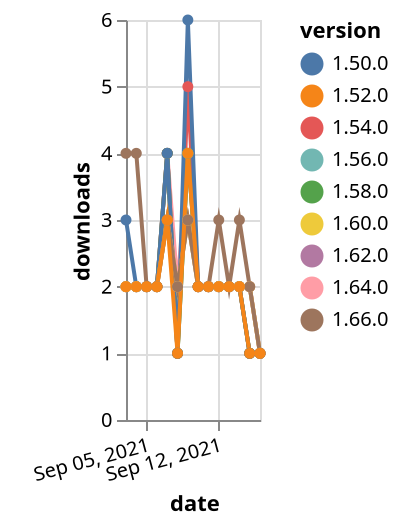 {"$schema": "https://vega.github.io/schema/vega-lite/v5.json", "description": "A simple bar chart with embedded data.", "data": {"values": [{"date": "2021-09-03", "total": 2176, "delta": 2, "version": "1.56.0"}, {"date": "2021-09-04", "total": 2178, "delta": 2, "version": "1.56.0"}, {"date": "2021-09-05", "total": 2180, "delta": 2, "version": "1.56.0"}, {"date": "2021-09-06", "total": 2182, "delta": 2, "version": "1.56.0"}, {"date": "2021-09-07", "total": 2186, "delta": 4, "version": "1.56.0"}, {"date": "2021-09-08", "total": 2187, "delta": 1, "version": "1.56.0"}, {"date": "2021-09-09", "total": 2191, "delta": 4, "version": "1.56.0"}, {"date": "2021-09-10", "total": 2193, "delta": 2, "version": "1.56.0"}, {"date": "2021-09-11", "total": 2195, "delta": 2, "version": "1.56.0"}, {"date": "2021-09-12", "total": 2197, "delta": 2, "version": "1.56.0"}, {"date": "2021-09-13", "total": 2199, "delta": 2, "version": "1.56.0"}, {"date": "2021-09-14", "total": 2201, "delta": 2, "version": "1.56.0"}, {"date": "2021-09-15", "total": 2202, "delta": 1, "version": "1.56.0"}, {"date": "2021-09-16", "total": 2203, "delta": 1, "version": "1.56.0"}, {"date": "2021-09-03", "total": 695, "delta": 2, "version": "1.64.0"}, {"date": "2021-09-04", "total": 697, "delta": 2, "version": "1.64.0"}, {"date": "2021-09-05", "total": 699, "delta": 2, "version": "1.64.0"}, {"date": "2021-09-06", "total": 701, "delta": 2, "version": "1.64.0"}, {"date": "2021-09-07", "total": 705, "delta": 4, "version": "1.64.0"}, {"date": "2021-09-08", "total": 707, "delta": 2, "version": "1.64.0"}, {"date": "2021-09-09", "total": 711, "delta": 4, "version": "1.64.0"}, {"date": "2021-09-10", "total": 713, "delta": 2, "version": "1.64.0"}, {"date": "2021-09-11", "total": 715, "delta": 2, "version": "1.64.0"}, {"date": "2021-09-12", "total": 717, "delta": 2, "version": "1.64.0"}, {"date": "2021-09-13", "total": 719, "delta": 2, "version": "1.64.0"}, {"date": "2021-09-14", "total": 721, "delta": 2, "version": "1.64.0"}, {"date": "2021-09-15", "total": 723, "delta": 2, "version": "1.64.0"}, {"date": "2021-09-16", "total": 724, "delta": 1, "version": "1.64.0"}, {"date": "2021-09-03", "total": 2416, "delta": 2, "version": "1.54.0"}, {"date": "2021-09-04", "total": 2418, "delta": 2, "version": "1.54.0"}, {"date": "2021-09-05", "total": 2420, "delta": 2, "version": "1.54.0"}, {"date": "2021-09-06", "total": 2422, "delta": 2, "version": "1.54.0"}, {"date": "2021-09-07", "total": 2426, "delta": 4, "version": "1.54.0"}, {"date": "2021-09-08", "total": 2427, "delta": 1, "version": "1.54.0"}, {"date": "2021-09-09", "total": 2432, "delta": 5, "version": "1.54.0"}, {"date": "2021-09-10", "total": 2434, "delta": 2, "version": "1.54.0"}, {"date": "2021-09-11", "total": 2436, "delta": 2, "version": "1.54.0"}, {"date": "2021-09-12", "total": 2438, "delta": 2, "version": "1.54.0"}, {"date": "2021-09-13", "total": 2440, "delta": 2, "version": "1.54.0"}, {"date": "2021-09-14", "total": 2442, "delta": 2, "version": "1.54.0"}, {"date": "2021-09-15", "total": 2443, "delta": 1, "version": "1.54.0"}, {"date": "2021-09-16", "total": 2444, "delta": 1, "version": "1.54.0"}, {"date": "2021-09-03", "total": 1921, "delta": 2, "version": "1.58.0"}, {"date": "2021-09-04", "total": 1923, "delta": 2, "version": "1.58.0"}, {"date": "2021-09-05", "total": 1925, "delta": 2, "version": "1.58.0"}, {"date": "2021-09-06", "total": 1927, "delta": 2, "version": "1.58.0"}, {"date": "2021-09-07", "total": 1931, "delta": 4, "version": "1.58.0"}, {"date": "2021-09-08", "total": 1932, "delta": 1, "version": "1.58.0"}, {"date": "2021-09-09", "total": 1936, "delta": 4, "version": "1.58.0"}, {"date": "2021-09-10", "total": 1938, "delta": 2, "version": "1.58.0"}, {"date": "2021-09-11", "total": 1940, "delta": 2, "version": "1.58.0"}, {"date": "2021-09-12", "total": 1942, "delta": 2, "version": "1.58.0"}, {"date": "2021-09-13", "total": 1944, "delta": 2, "version": "1.58.0"}, {"date": "2021-09-14", "total": 1946, "delta": 2, "version": "1.58.0"}, {"date": "2021-09-15", "total": 1947, "delta": 1, "version": "1.58.0"}, {"date": "2021-09-16", "total": 1948, "delta": 1, "version": "1.58.0"}, {"date": "2021-09-03", "total": 3042, "delta": 3, "version": "1.50.0"}, {"date": "2021-09-04", "total": 3044, "delta": 2, "version": "1.50.0"}, {"date": "2021-09-05", "total": 3046, "delta": 2, "version": "1.50.0"}, {"date": "2021-09-06", "total": 3048, "delta": 2, "version": "1.50.0"}, {"date": "2021-09-07", "total": 3052, "delta": 4, "version": "1.50.0"}, {"date": "2021-09-08", "total": 3053, "delta": 1, "version": "1.50.0"}, {"date": "2021-09-09", "total": 3059, "delta": 6, "version": "1.50.0"}, {"date": "2021-09-10", "total": 3061, "delta": 2, "version": "1.50.0"}, {"date": "2021-09-11", "total": 3063, "delta": 2, "version": "1.50.0"}, {"date": "2021-09-12", "total": 3065, "delta": 2, "version": "1.50.0"}, {"date": "2021-09-13", "total": 3067, "delta": 2, "version": "1.50.0"}, {"date": "2021-09-14", "total": 3069, "delta": 2, "version": "1.50.0"}, {"date": "2021-09-15", "total": 3070, "delta": 1, "version": "1.50.0"}, {"date": "2021-09-16", "total": 3071, "delta": 1, "version": "1.50.0"}, {"date": "2021-09-03", "total": 996, "delta": 2, "version": "1.62.0"}, {"date": "2021-09-04", "total": 998, "delta": 2, "version": "1.62.0"}, {"date": "2021-09-05", "total": 1000, "delta": 2, "version": "1.62.0"}, {"date": "2021-09-06", "total": 1002, "delta": 2, "version": "1.62.0"}, {"date": "2021-09-07", "total": 1005, "delta": 3, "version": "1.62.0"}, {"date": "2021-09-08", "total": 1007, "delta": 2, "version": "1.62.0"}, {"date": "2021-09-09", "total": 1010, "delta": 3, "version": "1.62.0"}, {"date": "2021-09-10", "total": 1012, "delta": 2, "version": "1.62.0"}, {"date": "2021-09-11", "total": 1014, "delta": 2, "version": "1.62.0"}, {"date": "2021-09-12", "total": 1016, "delta": 2, "version": "1.62.0"}, {"date": "2021-09-13", "total": 1018, "delta": 2, "version": "1.62.0"}, {"date": "2021-09-14", "total": 1020, "delta": 2, "version": "1.62.0"}, {"date": "2021-09-15", "total": 1022, "delta": 2, "version": "1.62.0"}, {"date": "2021-09-16", "total": 1023, "delta": 1, "version": "1.62.0"}, {"date": "2021-09-03", "total": 1450, "delta": 2, "version": "1.60.0"}, {"date": "2021-09-04", "total": 1452, "delta": 2, "version": "1.60.0"}, {"date": "2021-09-05", "total": 1454, "delta": 2, "version": "1.60.0"}, {"date": "2021-09-06", "total": 1456, "delta": 2, "version": "1.60.0"}, {"date": "2021-09-07", "total": 1459, "delta": 3, "version": "1.60.0"}, {"date": "2021-09-08", "total": 1461, "delta": 2, "version": "1.60.0"}, {"date": "2021-09-09", "total": 1464, "delta": 3, "version": "1.60.0"}, {"date": "2021-09-10", "total": 1466, "delta": 2, "version": "1.60.0"}, {"date": "2021-09-11", "total": 1468, "delta": 2, "version": "1.60.0"}, {"date": "2021-09-12", "total": 1470, "delta": 2, "version": "1.60.0"}, {"date": "2021-09-13", "total": 1472, "delta": 2, "version": "1.60.0"}, {"date": "2021-09-14", "total": 1474, "delta": 2, "version": "1.60.0"}, {"date": "2021-09-15", "total": 1476, "delta": 2, "version": "1.60.0"}, {"date": "2021-09-16", "total": 1477, "delta": 1, "version": "1.60.0"}, {"date": "2021-09-03", "total": 229, "delta": 4, "version": "1.66.0"}, {"date": "2021-09-04", "total": 233, "delta": 4, "version": "1.66.0"}, {"date": "2021-09-05", "total": 235, "delta": 2, "version": "1.66.0"}, {"date": "2021-09-06", "total": 237, "delta": 2, "version": "1.66.0"}, {"date": "2021-09-07", "total": 240, "delta": 3, "version": "1.66.0"}, {"date": "2021-09-08", "total": 242, "delta": 2, "version": "1.66.0"}, {"date": "2021-09-09", "total": 245, "delta": 3, "version": "1.66.0"}, {"date": "2021-09-10", "total": 247, "delta": 2, "version": "1.66.0"}, {"date": "2021-09-11", "total": 249, "delta": 2, "version": "1.66.0"}, {"date": "2021-09-12", "total": 252, "delta": 3, "version": "1.66.0"}, {"date": "2021-09-13", "total": 254, "delta": 2, "version": "1.66.0"}, {"date": "2021-09-14", "total": 257, "delta": 3, "version": "1.66.0"}, {"date": "2021-09-15", "total": 259, "delta": 2, "version": "1.66.0"}, {"date": "2021-09-16", "total": 260, "delta": 1, "version": "1.66.0"}, {"date": "2021-09-03", "total": 2549, "delta": 2, "version": "1.52.0"}, {"date": "2021-09-04", "total": 2551, "delta": 2, "version": "1.52.0"}, {"date": "2021-09-05", "total": 2553, "delta": 2, "version": "1.52.0"}, {"date": "2021-09-06", "total": 2555, "delta": 2, "version": "1.52.0"}, {"date": "2021-09-07", "total": 2558, "delta": 3, "version": "1.52.0"}, {"date": "2021-09-08", "total": 2559, "delta": 1, "version": "1.52.0"}, {"date": "2021-09-09", "total": 2563, "delta": 4, "version": "1.52.0"}, {"date": "2021-09-10", "total": 2565, "delta": 2, "version": "1.52.0"}, {"date": "2021-09-11", "total": 2567, "delta": 2, "version": "1.52.0"}, {"date": "2021-09-12", "total": 2569, "delta": 2, "version": "1.52.0"}, {"date": "2021-09-13", "total": 2571, "delta": 2, "version": "1.52.0"}, {"date": "2021-09-14", "total": 2573, "delta": 2, "version": "1.52.0"}, {"date": "2021-09-15", "total": 2574, "delta": 1, "version": "1.52.0"}, {"date": "2021-09-16", "total": 2575, "delta": 1, "version": "1.52.0"}]}, "width": "container", "mark": {"type": "line", "point": {"filled": true}}, "encoding": {"x": {"field": "date", "type": "temporal", "timeUnit": "yearmonthdate", "title": "date", "axis": {"labelAngle": -15}}, "y": {"field": "delta", "type": "quantitative", "title": "downloads"}, "color": {"field": "version", "type": "nominal"}, "tooltip": {"field": "delta"}}}